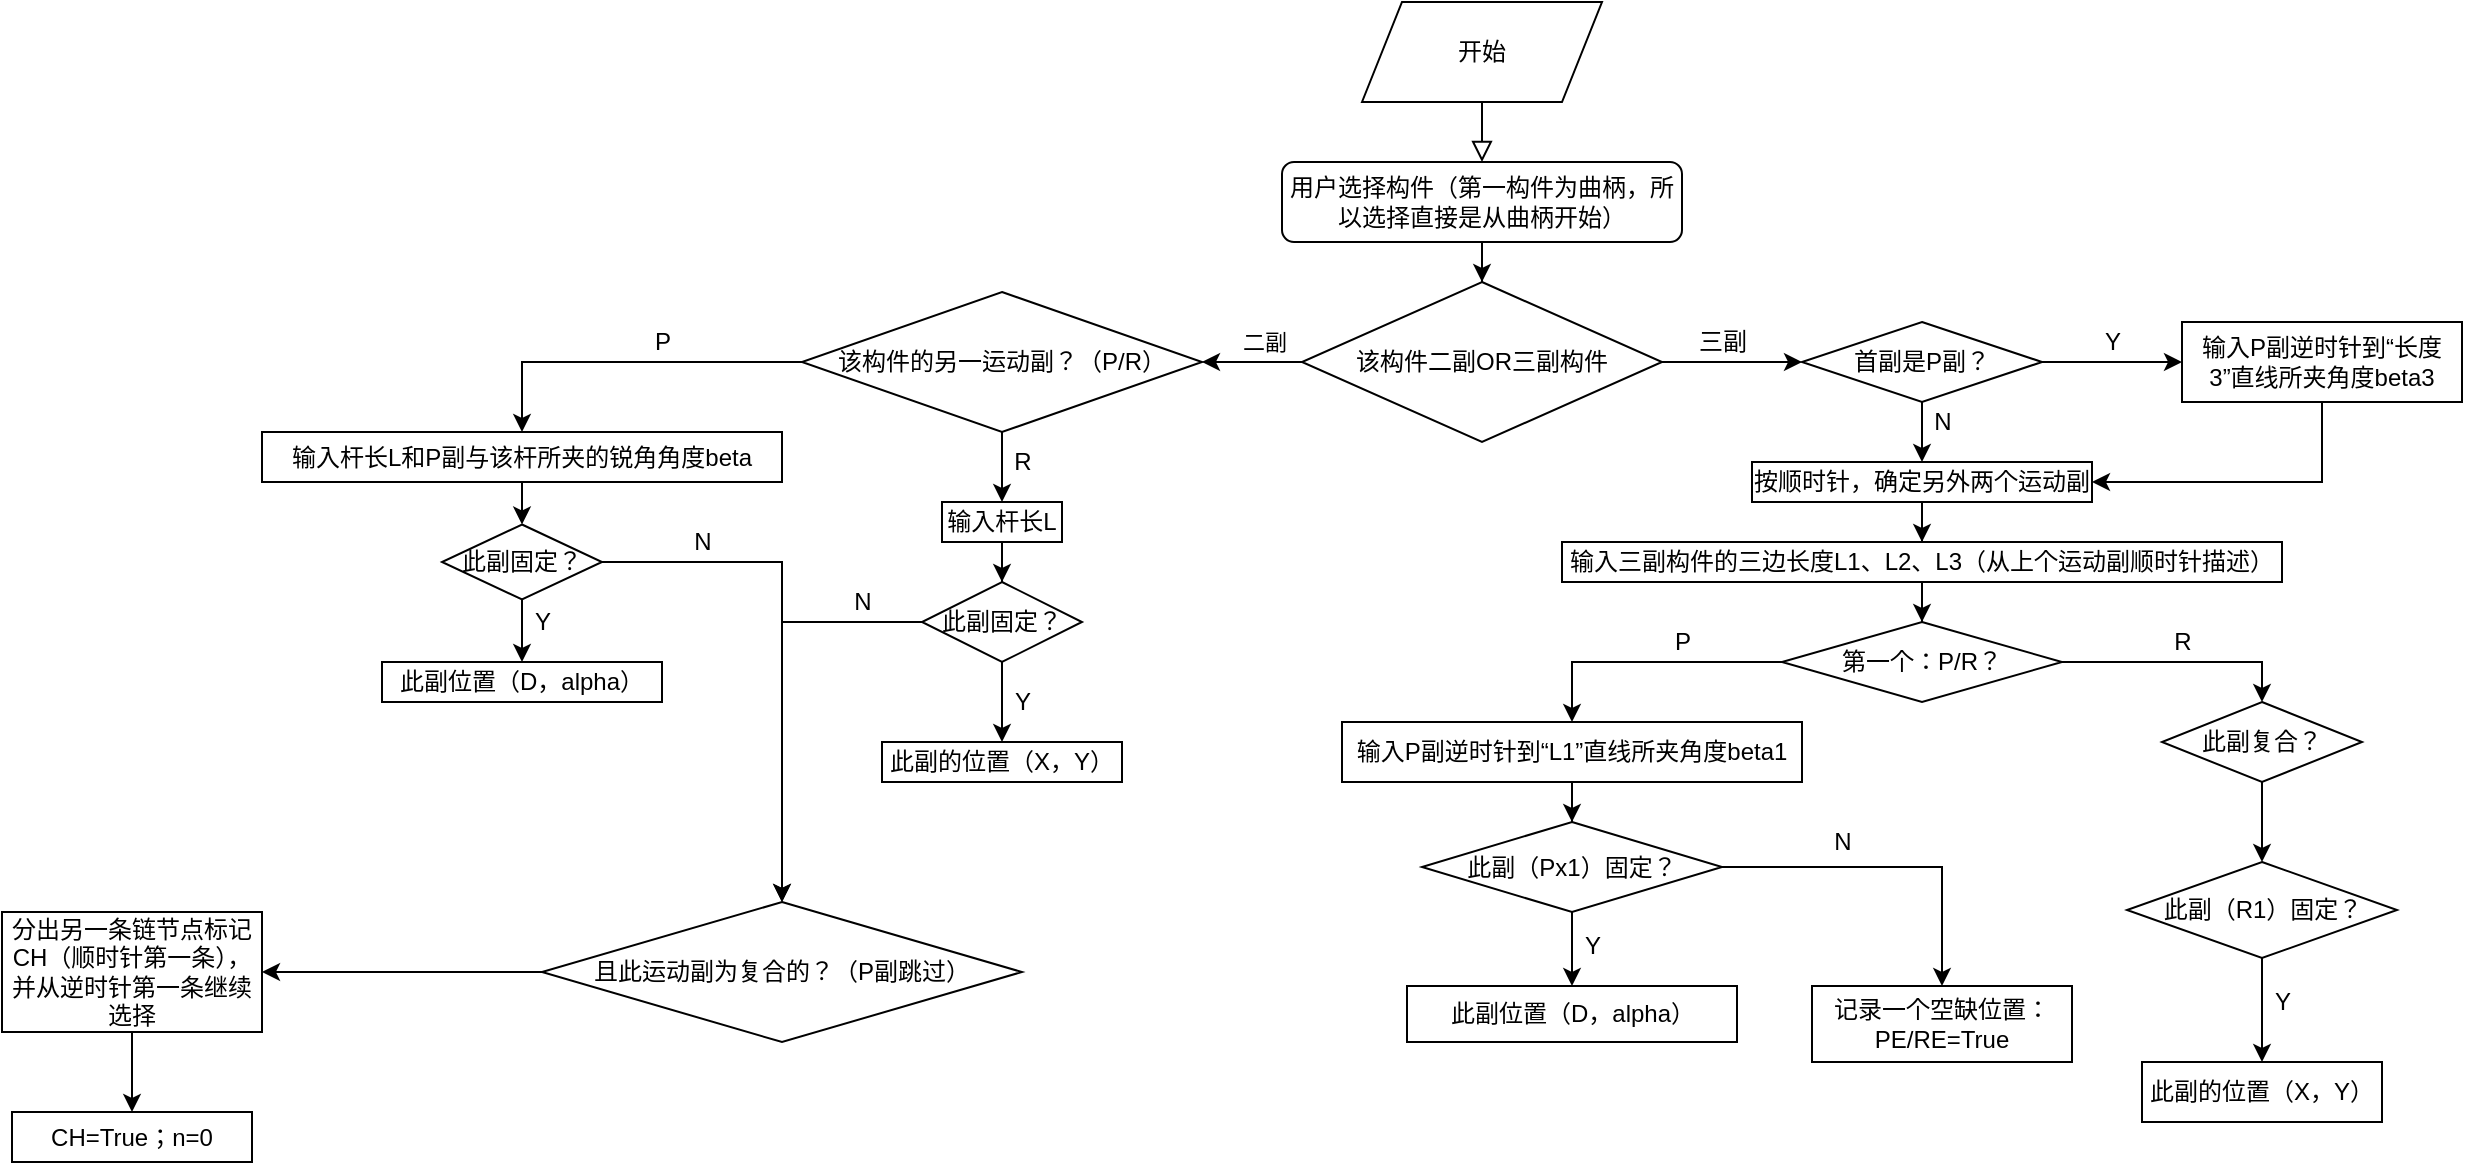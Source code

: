 <mxfile version="13.7.7" type="github">
  <diagram id="C5RBs43oDa-KdzZeNtuy" name="Page-1">
    <mxGraphModel dx="2249" dy="747" grid="1" gridSize="10" guides="1" tooltips="1" connect="1" arrows="1" fold="1" page="1" pageScale="1" pageWidth="827" pageHeight="1169" math="0" shadow="0">
      <root>
        <mxCell id="WIyWlLk6GJQsqaUBKTNV-0" />
        <mxCell id="WIyWlLk6GJQsqaUBKTNV-1" parent="WIyWlLk6GJQsqaUBKTNV-0" />
        <mxCell id="WIyWlLk6GJQsqaUBKTNV-2" value="" style="rounded=0;html=1;jettySize=auto;orthogonalLoop=1;fontSize=11;endArrow=block;endFill=0;endSize=8;strokeWidth=1;shadow=0;labelBackgroundColor=none;edgeStyle=orthogonalEdgeStyle;" parent="WIyWlLk6GJQsqaUBKTNV-1" edge="1">
          <mxGeometry relative="1" as="geometry">
            <mxPoint x="460" y="80" as="sourcePoint" />
            <mxPoint x="460" y="110" as="targetPoint" />
          </mxGeometry>
        </mxCell>
        <mxCell id="-kr_qZ6YlgbHXMkLGOQx-3" value="" style="edgeStyle=orthogonalEdgeStyle;rounded=0;orthogonalLoop=1;jettySize=auto;html=1;" edge="1" parent="WIyWlLk6GJQsqaUBKTNV-1" source="-kr_qZ6YlgbHXMkLGOQx-0" target="-kr_qZ6YlgbHXMkLGOQx-2">
          <mxGeometry relative="1" as="geometry" />
        </mxCell>
        <mxCell id="-kr_qZ6YlgbHXMkLGOQx-0" value="用户选择构件（第一构件为曲柄，所以选择直接是从曲柄开始）" style="rounded=1;whiteSpace=wrap;html=1;" vertex="1" parent="WIyWlLk6GJQsqaUBKTNV-1">
          <mxGeometry x="360" y="110" width="200" height="40" as="geometry" />
        </mxCell>
        <mxCell id="-kr_qZ6YlgbHXMkLGOQx-1" value="开始" style="shape=parallelogram;perimeter=parallelogramPerimeter;whiteSpace=wrap;html=1;fixedSize=1;" vertex="1" parent="WIyWlLk6GJQsqaUBKTNV-1">
          <mxGeometry x="400" y="30" width="120" height="50" as="geometry" />
        </mxCell>
        <mxCell id="-kr_qZ6YlgbHXMkLGOQx-5" value="" style="edgeStyle=orthogonalEdgeStyle;rounded=0;orthogonalLoop=1;jettySize=auto;html=1;" edge="1" parent="WIyWlLk6GJQsqaUBKTNV-1" source="-kr_qZ6YlgbHXMkLGOQx-2" target="-kr_qZ6YlgbHXMkLGOQx-4">
          <mxGeometry relative="1" as="geometry" />
        </mxCell>
        <mxCell id="-kr_qZ6YlgbHXMkLGOQx-6" value="二副&lt;br&gt;" style="edgeLabel;html=1;align=center;verticalAlign=middle;resizable=0;points=[];" vertex="1" connectable="0" parent="-kr_qZ6YlgbHXMkLGOQx-5">
          <mxGeometry x="-0.25" y="-3" relative="1" as="geometry">
            <mxPoint y="-7" as="offset" />
          </mxGeometry>
        </mxCell>
        <mxCell id="-kr_qZ6YlgbHXMkLGOQx-9" value="" style="edgeStyle=orthogonalEdgeStyle;rounded=0;orthogonalLoop=1;jettySize=auto;html=1;" edge="1" parent="WIyWlLk6GJQsqaUBKTNV-1" source="-kr_qZ6YlgbHXMkLGOQx-2" target="-kr_qZ6YlgbHXMkLGOQx-8">
          <mxGeometry relative="1" as="geometry" />
        </mxCell>
        <mxCell id="-kr_qZ6YlgbHXMkLGOQx-2" value="该构件二副OR三副构件" style="rhombus;whiteSpace=wrap;html=1;" vertex="1" parent="WIyWlLk6GJQsqaUBKTNV-1">
          <mxGeometry x="370" y="170" width="180" height="80" as="geometry" />
        </mxCell>
        <mxCell id="-kr_qZ6YlgbHXMkLGOQx-27" value="" style="edgeStyle=orthogonalEdgeStyle;rounded=0;orthogonalLoop=1;jettySize=auto;html=1;" edge="1" parent="WIyWlLk6GJQsqaUBKTNV-1" source="-kr_qZ6YlgbHXMkLGOQx-4" target="-kr_qZ6YlgbHXMkLGOQx-26">
          <mxGeometry relative="1" as="geometry" />
        </mxCell>
        <mxCell id="-kr_qZ6YlgbHXMkLGOQx-30" value="" style="edgeStyle=orthogonalEdgeStyle;rounded=0;orthogonalLoop=1;jettySize=auto;html=1;entryX=0.5;entryY=0;entryDx=0;entryDy=0;" edge="1" parent="WIyWlLk6GJQsqaUBKTNV-1" source="-kr_qZ6YlgbHXMkLGOQx-4" target="-kr_qZ6YlgbHXMkLGOQx-29">
          <mxGeometry relative="1" as="geometry" />
        </mxCell>
        <mxCell id="-kr_qZ6YlgbHXMkLGOQx-4" value="该构件的另一运动副？（P/R）" style="rhombus;whiteSpace=wrap;html=1;" vertex="1" parent="WIyWlLk6GJQsqaUBKTNV-1">
          <mxGeometry x="120" y="175" width="200" height="70" as="geometry" />
        </mxCell>
        <mxCell id="-kr_qZ6YlgbHXMkLGOQx-12" value="" style="edgeStyle=orthogonalEdgeStyle;rounded=0;orthogonalLoop=1;jettySize=auto;html=1;entryX=0.5;entryY=0;entryDx=0;entryDy=0;" edge="1" parent="WIyWlLk6GJQsqaUBKTNV-1" source="-kr_qZ6YlgbHXMkLGOQx-8" target="-kr_qZ6YlgbHXMkLGOQx-16">
          <mxGeometry relative="1" as="geometry">
            <mxPoint x="690" y="270" as="targetPoint" />
          </mxGeometry>
        </mxCell>
        <mxCell id="-kr_qZ6YlgbHXMkLGOQx-15" value="" style="edgeStyle=orthogonalEdgeStyle;rounded=0;orthogonalLoop=1;jettySize=auto;html=1;" edge="1" parent="WIyWlLk6GJQsqaUBKTNV-1" source="-kr_qZ6YlgbHXMkLGOQx-8" target="-kr_qZ6YlgbHXMkLGOQx-14">
          <mxGeometry relative="1" as="geometry" />
        </mxCell>
        <mxCell id="-kr_qZ6YlgbHXMkLGOQx-8" value="首副是P副？" style="rhombus;whiteSpace=wrap;html=1;" vertex="1" parent="WIyWlLk6GJQsqaUBKTNV-1">
          <mxGeometry x="620" y="190" width="120" height="40" as="geometry" />
        </mxCell>
        <mxCell id="-kr_qZ6YlgbHXMkLGOQx-10" value="三副" style="text;html=1;align=center;verticalAlign=middle;resizable=0;points=[];autosize=1;" vertex="1" parent="WIyWlLk6GJQsqaUBKTNV-1">
          <mxGeometry x="560" y="190" width="40" height="20" as="geometry" />
        </mxCell>
        <mxCell id="-kr_qZ6YlgbHXMkLGOQx-13" value="N" style="text;html=1;align=center;verticalAlign=middle;resizable=0;points=[];autosize=1;" vertex="1" parent="WIyWlLk6GJQsqaUBKTNV-1">
          <mxGeometry x="680" y="230" width="20" height="20" as="geometry" />
        </mxCell>
        <mxCell id="-kr_qZ6YlgbHXMkLGOQx-25" value="" style="edgeStyle=orthogonalEdgeStyle;rounded=0;orthogonalLoop=1;jettySize=auto;html=1;entryX=1;entryY=0.5;entryDx=0;entryDy=0;exitX=0.5;exitY=1;exitDx=0;exitDy=0;" edge="1" parent="WIyWlLk6GJQsqaUBKTNV-1" source="-kr_qZ6YlgbHXMkLGOQx-14" target="-kr_qZ6YlgbHXMkLGOQx-16">
          <mxGeometry relative="1" as="geometry" />
        </mxCell>
        <mxCell id="-kr_qZ6YlgbHXMkLGOQx-14" value="输入P副逆时针到“长度3”直线所夹角度beta3" style="whiteSpace=wrap;html=1;" vertex="1" parent="WIyWlLk6GJQsqaUBKTNV-1">
          <mxGeometry x="810" y="190" width="140" height="40" as="geometry" />
        </mxCell>
        <mxCell id="-kr_qZ6YlgbHXMkLGOQx-24" value="" style="edgeStyle=orthogonalEdgeStyle;rounded=0;orthogonalLoop=1;jettySize=auto;html=1;" edge="1" parent="WIyWlLk6GJQsqaUBKTNV-1" source="-kr_qZ6YlgbHXMkLGOQx-16" target="-kr_qZ6YlgbHXMkLGOQx-23">
          <mxGeometry relative="1" as="geometry" />
        </mxCell>
        <mxCell id="-kr_qZ6YlgbHXMkLGOQx-16" value="按顺时针，确定另外两个运动副" style="rounded=0;whiteSpace=wrap;html=1;" vertex="1" parent="WIyWlLk6GJQsqaUBKTNV-1">
          <mxGeometry x="595" y="260" width="170" height="20" as="geometry" />
        </mxCell>
        <mxCell id="-kr_qZ6YlgbHXMkLGOQx-18" value="Y" style="text;html=1;align=center;verticalAlign=middle;resizable=0;points=[];autosize=1;" vertex="1" parent="WIyWlLk6GJQsqaUBKTNV-1">
          <mxGeometry x="765" y="190" width="20" height="20" as="geometry" />
        </mxCell>
        <mxCell id="-kr_qZ6YlgbHXMkLGOQx-19" style="edgeStyle=orthogonalEdgeStyle;rounded=0;orthogonalLoop=1;jettySize=auto;html=1;exitX=0.5;exitY=1;exitDx=0;exitDy=0;" edge="1" parent="WIyWlLk6GJQsqaUBKTNV-1" source="-kr_qZ6YlgbHXMkLGOQx-16" target="-kr_qZ6YlgbHXMkLGOQx-16">
          <mxGeometry relative="1" as="geometry" />
        </mxCell>
        <mxCell id="-kr_qZ6YlgbHXMkLGOQx-20" style="edgeStyle=orthogonalEdgeStyle;rounded=0;orthogonalLoop=1;jettySize=auto;html=1;exitX=0.5;exitY=1;exitDx=0;exitDy=0;" edge="1" parent="WIyWlLk6GJQsqaUBKTNV-1" source="-kr_qZ6YlgbHXMkLGOQx-16" target="-kr_qZ6YlgbHXMkLGOQx-16">
          <mxGeometry relative="1" as="geometry" />
        </mxCell>
        <mxCell id="-kr_qZ6YlgbHXMkLGOQx-53" value="" style="edgeStyle=orthogonalEdgeStyle;rounded=0;orthogonalLoop=1;jettySize=auto;html=1;" edge="1" parent="WIyWlLk6GJQsqaUBKTNV-1" source="-kr_qZ6YlgbHXMkLGOQx-23" target="-kr_qZ6YlgbHXMkLGOQx-52">
          <mxGeometry relative="1" as="geometry" />
        </mxCell>
        <mxCell id="-kr_qZ6YlgbHXMkLGOQx-23" value="输入三副构件的三边长度L1、L2、L3（从上个运动副顺时针描述）" style="whiteSpace=wrap;html=1;rounded=0;" vertex="1" parent="WIyWlLk6GJQsqaUBKTNV-1">
          <mxGeometry x="500" y="300" width="360" height="20" as="geometry" />
        </mxCell>
        <mxCell id="-kr_qZ6YlgbHXMkLGOQx-40" value="" style="edgeStyle=orthogonalEdgeStyle;rounded=0;orthogonalLoop=1;jettySize=auto;html=1;" edge="1" parent="WIyWlLk6GJQsqaUBKTNV-1" source="-kr_qZ6YlgbHXMkLGOQx-26" target="-kr_qZ6YlgbHXMkLGOQx-39">
          <mxGeometry relative="1" as="geometry" />
        </mxCell>
        <mxCell id="-kr_qZ6YlgbHXMkLGOQx-26" value="输入杆长L" style="whiteSpace=wrap;html=1;" vertex="1" parent="WIyWlLk6GJQsqaUBKTNV-1">
          <mxGeometry x="190" y="280" width="60" height="20" as="geometry" />
        </mxCell>
        <mxCell id="-kr_qZ6YlgbHXMkLGOQx-28" value="R" style="text;html=1;align=center;verticalAlign=middle;resizable=0;points=[];autosize=1;" vertex="1" parent="WIyWlLk6GJQsqaUBKTNV-1">
          <mxGeometry x="220" y="250" width="20" height="20" as="geometry" />
        </mxCell>
        <mxCell id="-kr_qZ6YlgbHXMkLGOQx-33" value="" style="edgeStyle=orthogonalEdgeStyle;rounded=0;orthogonalLoop=1;jettySize=auto;html=1;" edge="1" parent="WIyWlLk6GJQsqaUBKTNV-1" source="-kr_qZ6YlgbHXMkLGOQx-29" target="-kr_qZ6YlgbHXMkLGOQx-32">
          <mxGeometry relative="1" as="geometry" />
        </mxCell>
        <mxCell id="-kr_qZ6YlgbHXMkLGOQx-29" value="输入杆长L和P副与该杆所夹的锐角角度beta" style="whiteSpace=wrap;html=1;" vertex="1" parent="WIyWlLk6GJQsqaUBKTNV-1">
          <mxGeometry x="-150" y="245" width="260" height="25" as="geometry" />
        </mxCell>
        <mxCell id="-kr_qZ6YlgbHXMkLGOQx-31" value="P" style="text;html=1;align=center;verticalAlign=middle;resizable=0;points=[];autosize=1;" vertex="1" parent="WIyWlLk6GJQsqaUBKTNV-1">
          <mxGeometry x="40" y="190" width="20" height="20" as="geometry" />
        </mxCell>
        <mxCell id="-kr_qZ6YlgbHXMkLGOQx-35" value="" style="edgeStyle=orthogonalEdgeStyle;rounded=0;orthogonalLoop=1;jettySize=auto;html=1;" edge="1" parent="WIyWlLk6GJQsqaUBKTNV-1" source="-kr_qZ6YlgbHXMkLGOQx-32" target="-kr_qZ6YlgbHXMkLGOQx-34">
          <mxGeometry relative="1" as="geometry" />
        </mxCell>
        <mxCell id="-kr_qZ6YlgbHXMkLGOQx-38" value="" style="edgeStyle=orthogonalEdgeStyle;rounded=0;orthogonalLoop=1;jettySize=auto;html=1;exitX=1;exitY=0.5;exitDx=0;exitDy=0;" edge="1" parent="WIyWlLk6GJQsqaUBKTNV-1" source="-kr_qZ6YlgbHXMkLGOQx-32" target="-kr_qZ6YlgbHXMkLGOQx-37">
          <mxGeometry relative="1" as="geometry" />
        </mxCell>
        <mxCell id="-kr_qZ6YlgbHXMkLGOQx-32" value="此副固定？" style="rhombus;whiteSpace=wrap;html=1;" vertex="1" parent="WIyWlLk6GJQsqaUBKTNV-1">
          <mxGeometry x="-60" y="291.25" width="80" height="37.5" as="geometry" />
        </mxCell>
        <mxCell id="-kr_qZ6YlgbHXMkLGOQx-34" value="此副位置（D，alpha）" style="whiteSpace=wrap;html=1;" vertex="1" parent="WIyWlLk6GJQsqaUBKTNV-1">
          <mxGeometry x="-90" y="360" width="140" height="20" as="geometry" />
        </mxCell>
        <mxCell id="-kr_qZ6YlgbHXMkLGOQx-36" value="Y" style="text;html=1;align=center;verticalAlign=middle;resizable=0;points=[];autosize=1;" vertex="1" parent="WIyWlLk6GJQsqaUBKTNV-1">
          <mxGeometry x="-20" y="330" width="20" height="20" as="geometry" />
        </mxCell>
        <mxCell id="-kr_qZ6YlgbHXMkLGOQx-49" value="" style="edgeStyle=orthogonalEdgeStyle;rounded=0;orthogonalLoop=1;jettySize=auto;html=1;" edge="1" parent="WIyWlLk6GJQsqaUBKTNV-1" source="-kr_qZ6YlgbHXMkLGOQx-37" target="-kr_qZ6YlgbHXMkLGOQx-48">
          <mxGeometry relative="1" as="geometry" />
        </mxCell>
        <mxCell id="-kr_qZ6YlgbHXMkLGOQx-37" value="且此运动副为复合的？（P副跳过）" style="rhombus;whiteSpace=wrap;html=1;" vertex="1" parent="WIyWlLk6GJQsqaUBKTNV-1">
          <mxGeometry x="-10" y="480" width="240" height="70" as="geometry" />
        </mxCell>
        <mxCell id="-kr_qZ6YlgbHXMkLGOQx-41" style="edgeStyle=orthogonalEdgeStyle;rounded=0;orthogonalLoop=1;jettySize=auto;html=1;exitX=0;exitY=0.5;exitDx=0;exitDy=0;entryX=0.5;entryY=0;entryDx=0;entryDy=0;" edge="1" parent="WIyWlLk6GJQsqaUBKTNV-1" source="-kr_qZ6YlgbHXMkLGOQx-39" target="-kr_qZ6YlgbHXMkLGOQx-37">
          <mxGeometry relative="1" as="geometry" />
        </mxCell>
        <mxCell id="-kr_qZ6YlgbHXMkLGOQx-45" value="" style="edgeStyle=orthogonalEdgeStyle;rounded=0;orthogonalLoop=1;jettySize=auto;html=1;" edge="1" parent="WIyWlLk6GJQsqaUBKTNV-1" source="-kr_qZ6YlgbHXMkLGOQx-39" target="-kr_qZ6YlgbHXMkLGOQx-44">
          <mxGeometry relative="1" as="geometry" />
        </mxCell>
        <mxCell id="-kr_qZ6YlgbHXMkLGOQx-39" value="此副固定？" style="rhombus;whiteSpace=wrap;html=1;" vertex="1" parent="WIyWlLk6GJQsqaUBKTNV-1">
          <mxGeometry x="180" y="320" width="80" height="40" as="geometry" />
        </mxCell>
        <mxCell id="-kr_qZ6YlgbHXMkLGOQx-42" value="N" style="text;html=1;align=center;verticalAlign=middle;resizable=0;points=[];autosize=1;" vertex="1" parent="WIyWlLk6GJQsqaUBKTNV-1">
          <mxGeometry x="60" y="290" width="20" height="20" as="geometry" />
        </mxCell>
        <mxCell id="-kr_qZ6YlgbHXMkLGOQx-43" value="N" style="text;html=1;align=center;verticalAlign=middle;resizable=0;points=[];autosize=1;" vertex="1" parent="WIyWlLk6GJQsqaUBKTNV-1">
          <mxGeometry x="140" y="320" width="20" height="20" as="geometry" />
        </mxCell>
        <mxCell id="-kr_qZ6YlgbHXMkLGOQx-44" value="此副的位置（X，Y）" style="whiteSpace=wrap;html=1;" vertex="1" parent="WIyWlLk6GJQsqaUBKTNV-1">
          <mxGeometry x="160" y="400" width="120" height="20" as="geometry" />
        </mxCell>
        <mxCell id="-kr_qZ6YlgbHXMkLGOQx-46" value="Y" style="text;html=1;align=center;verticalAlign=middle;resizable=0;points=[];autosize=1;" vertex="1" parent="WIyWlLk6GJQsqaUBKTNV-1">
          <mxGeometry x="220" y="370" width="20" height="20" as="geometry" />
        </mxCell>
        <mxCell id="-kr_qZ6YlgbHXMkLGOQx-51" value="" style="edgeStyle=orthogonalEdgeStyle;rounded=0;orthogonalLoop=1;jettySize=auto;html=1;" edge="1" parent="WIyWlLk6GJQsqaUBKTNV-1" source="-kr_qZ6YlgbHXMkLGOQx-48" target="-kr_qZ6YlgbHXMkLGOQx-50">
          <mxGeometry relative="1" as="geometry" />
        </mxCell>
        <mxCell id="-kr_qZ6YlgbHXMkLGOQx-48" value="分出另一条链节点标记CH（顺时针第一条），并从逆时针第一条继续选择" style="whiteSpace=wrap;html=1;" vertex="1" parent="WIyWlLk6GJQsqaUBKTNV-1">
          <mxGeometry x="-280" y="485" width="130" height="60" as="geometry" />
        </mxCell>
        <mxCell id="-kr_qZ6YlgbHXMkLGOQx-50" value="CH=True；n=0" style="whiteSpace=wrap;html=1;" vertex="1" parent="WIyWlLk6GJQsqaUBKTNV-1">
          <mxGeometry x="-275" y="585" width="120" height="25" as="geometry" />
        </mxCell>
        <mxCell id="-kr_qZ6YlgbHXMkLGOQx-55" value="" style="edgeStyle=orthogonalEdgeStyle;rounded=0;orthogonalLoop=1;jettySize=auto;html=1;exitX=0;exitY=0.5;exitDx=0;exitDy=0;" edge="1" parent="WIyWlLk6GJQsqaUBKTNV-1" source="-kr_qZ6YlgbHXMkLGOQx-52" target="-kr_qZ6YlgbHXMkLGOQx-54">
          <mxGeometry relative="1" as="geometry" />
        </mxCell>
        <mxCell id="-kr_qZ6YlgbHXMkLGOQx-60" value="" style="edgeStyle=orthogonalEdgeStyle;rounded=0;orthogonalLoop=1;jettySize=auto;html=1;entryX=0.5;entryY=0;entryDx=0;entryDy=0;" edge="1" parent="WIyWlLk6GJQsqaUBKTNV-1" source="-kr_qZ6YlgbHXMkLGOQx-52" target="-kr_qZ6YlgbHXMkLGOQx-59">
          <mxGeometry relative="1" as="geometry" />
        </mxCell>
        <mxCell id="-kr_qZ6YlgbHXMkLGOQx-52" value="第一个：P/R？" style="rhombus;whiteSpace=wrap;html=1;rounded=0;" vertex="1" parent="WIyWlLk6GJQsqaUBKTNV-1">
          <mxGeometry x="610" y="340" width="140" height="40" as="geometry" />
        </mxCell>
        <mxCell id="-kr_qZ6YlgbHXMkLGOQx-63" value="" style="edgeStyle=orthogonalEdgeStyle;rounded=0;orthogonalLoop=1;jettySize=auto;html=1;" edge="1" parent="WIyWlLk6GJQsqaUBKTNV-1" source="-kr_qZ6YlgbHXMkLGOQx-54" target="-kr_qZ6YlgbHXMkLGOQx-62">
          <mxGeometry relative="1" as="geometry" />
        </mxCell>
        <mxCell id="-kr_qZ6YlgbHXMkLGOQx-54" value="输入P副逆时针到“L1”直线所夹角度beta1" style="whiteSpace=wrap;html=1;rounded=0;" vertex="1" parent="WIyWlLk6GJQsqaUBKTNV-1">
          <mxGeometry x="390" y="390" width="230" height="30" as="geometry" />
        </mxCell>
        <mxCell id="-kr_qZ6YlgbHXMkLGOQx-56" value="P" style="text;html=1;align=center;verticalAlign=middle;resizable=0;points=[];autosize=1;" vertex="1" parent="WIyWlLk6GJQsqaUBKTNV-1">
          <mxGeometry x="550" y="340" width="20" height="20" as="geometry" />
        </mxCell>
        <mxCell id="-kr_qZ6YlgbHXMkLGOQx-71" value="" style="edgeStyle=orthogonalEdgeStyle;rounded=0;orthogonalLoop=1;jettySize=auto;html=1;" edge="1" parent="WIyWlLk6GJQsqaUBKTNV-1" source="-kr_qZ6YlgbHXMkLGOQx-59" target="-kr_qZ6YlgbHXMkLGOQx-70">
          <mxGeometry relative="1" as="geometry" />
        </mxCell>
        <mxCell id="-kr_qZ6YlgbHXMkLGOQx-59" value="此副复合？" style="rhombus;whiteSpace=wrap;html=1;rounded=0;" vertex="1" parent="WIyWlLk6GJQsqaUBKTNV-1">
          <mxGeometry x="800" y="380" width="100" height="40" as="geometry" />
        </mxCell>
        <mxCell id="-kr_qZ6YlgbHXMkLGOQx-61" value="R" style="text;html=1;align=center;verticalAlign=middle;resizable=0;points=[];autosize=1;" vertex="1" parent="WIyWlLk6GJQsqaUBKTNV-1">
          <mxGeometry x="800" y="340" width="20" height="20" as="geometry" />
        </mxCell>
        <mxCell id="-kr_qZ6YlgbHXMkLGOQx-65" value="" style="edgeStyle=orthogonalEdgeStyle;rounded=0;orthogonalLoop=1;jettySize=auto;html=1;" edge="1" parent="WIyWlLk6GJQsqaUBKTNV-1" source="-kr_qZ6YlgbHXMkLGOQx-62" target="-kr_qZ6YlgbHXMkLGOQx-64">
          <mxGeometry relative="1" as="geometry" />
        </mxCell>
        <mxCell id="-kr_qZ6YlgbHXMkLGOQx-68" value="" style="edgeStyle=orthogonalEdgeStyle;rounded=0;orthogonalLoop=1;jettySize=auto;html=1;" edge="1" parent="WIyWlLk6GJQsqaUBKTNV-1" source="-kr_qZ6YlgbHXMkLGOQx-62" target="-kr_qZ6YlgbHXMkLGOQx-67">
          <mxGeometry relative="1" as="geometry" />
        </mxCell>
        <mxCell id="-kr_qZ6YlgbHXMkLGOQx-62" value="此副（Px1）固定？" style="rhombus;whiteSpace=wrap;html=1;rounded=0;" vertex="1" parent="WIyWlLk6GJQsqaUBKTNV-1">
          <mxGeometry x="430" y="440" width="150" height="45" as="geometry" />
        </mxCell>
        <mxCell id="-kr_qZ6YlgbHXMkLGOQx-64" value="此副位置（D，alpha）" style="whiteSpace=wrap;html=1;rounded=0;" vertex="1" parent="WIyWlLk6GJQsqaUBKTNV-1">
          <mxGeometry x="422.5" y="522" width="165" height="28" as="geometry" />
        </mxCell>
        <mxCell id="-kr_qZ6YlgbHXMkLGOQx-66" value="Y" style="text;html=1;align=center;verticalAlign=middle;resizable=0;points=[];autosize=1;" vertex="1" parent="WIyWlLk6GJQsqaUBKTNV-1">
          <mxGeometry x="505" y="492" width="20" height="20" as="geometry" />
        </mxCell>
        <mxCell id="-kr_qZ6YlgbHXMkLGOQx-67" value="记录一个空缺位置：PE/RE=True" style="whiteSpace=wrap;html=1;rounded=0;" vertex="1" parent="WIyWlLk6GJQsqaUBKTNV-1">
          <mxGeometry x="625" y="522" width="130" height="38" as="geometry" />
        </mxCell>
        <mxCell id="-kr_qZ6YlgbHXMkLGOQx-69" value="N" style="text;html=1;align=center;verticalAlign=middle;resizable=0;points=[];autosize=1;" vertex="1" parent="WIyWlLk6GJQsqaUBKTNV-1">
          <mxGeometry x="630" y="440" width="20" height="20" as="geometry" />
        </mxCell>
        <mxCell id="-kr_qZ6YlgbHXMkLGOQx-73" value="" style="edgeStyle=orthogonalEdgeStyle;rounded=0;orthogonalLoop=1;jettySize=auto;html=1;" edge="1" parent="WIyWlLk6GJQsqaUBKTNV-1" source="-kr_qZ6YlgbHXMkLGOQx-70" target="-kr_qZ6YlgbHXMkLGOQx-72">
          <mxGeometry relative="1" as="geometry" />
        </mxCell>
        <mxCell id="-kr_qZ6YlgbHXMkLGOQx-70" value="此副（R1）固定？" style="rhombus;whiteSpace=wrap;html=1;rounded=0;" vertex="1" parent="WIyWlLk6GJQsqaUBKTNV-1">
          <mxGeometry x="782.5" y="460" width="135" height="48" as="geometry" />
        </mxCell>
        <mxCell id="-kr_qZ6YlgbHXMkLGOQx-72" value="此副的位置（X，Y）" style="whiteSpace=wrap;html=1;rounded=0;" vertex="1" parent="WIyWlLk6GJQsqaUBKTNV-1">
          <mxGeometry x="790" y="560" width="120" height="30" as="geometry" />
        </mxCell>
        <mxCell id="-kr_qZ6YlgbHXMkLGOQx-74" value="Y" style="text;html=1;align=center;verticalAlign=middle;resizable=0;points=[];autosize=1;" vertex="1" parent="WIyWlLk6GJQsqaUBKTNV-1">
          <mxGeometry x="850" y="520" width="20" height="20" as="geometry" />
        </mxCell>
      </root>
    </mxGraphModel>
  </diagram>
</mxfile>
